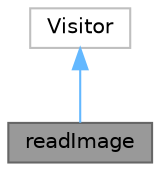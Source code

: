 digraph "readImage"
{
 // LATEX_PDF_SIZE
  bgcolor="transparent";
  edge [fontname=Helvetica,fontsize=10,labelfontname=Helvetica,labelfontsize=10];
  node [fontname=Helvetica,fontsize=10,shape=box,height=0.2,width=0.4];
  Node1 [id="Node000001",label="readImage",height=0.2,width=0.4,color="gray40", fillcolor="grey60", style="filled", fontcolor="black",tooltip="Class representing a method to read an image from a file."];
  Node2 -> Node1 [id="edge1_Node000001_Node000002",dir="back",color="steelblue1",style="solid",tooltip=" "];
  Node2 [id="Node000002",label="Visitor",height=0.2,width=0.4,color="grey75", fillcolor="white", style="filled",URL="$db/dd2/class_visitor.html",tooltip=" "];
}
